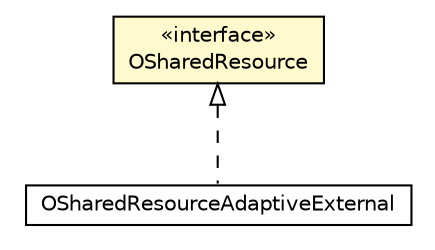 #!/usr/local/bin/dot
#
# Class diagram 
# Generated by UMLGraph version R5_6-24-gf6e263 (http://www.umlgraph.org/)
#

digraph G {
	edge [fontname="Helvetica",fontsize=10,labelfontname="Helvetica",labelfontsize=10];
	node [fontname="Helvetica",fontsize=10,shape=plaintext];
	nodesep=0.25;
	ranksep=0.5;
	// com.orientechnologies.common.concur.resource.OSharedResourceAdaptiveExternal
	c3922120 [label=<<table title="com.orientechnologies.common.concur.resource.OSharedResourceAdaptiveExternal" border="0" cellborder="1" cellspacing="0" cellpadding="2" port="p" href="./OSharedResourceAdaptiveExternal.html">
		<tr><td><table border="0" cellspacing="0" cellpadding="1">
<tr><td align="center" balign="center"> OSharedResourceAdaptiveExternal </td></tr>
		</table></td></tr>
		</table>>, URL="./OSharedResourceAdaptiveExternal.html", fontname="Helvetica", fontcolor="black", fontsize=10.0];
	// com.orientechnologies.common.concur.resource.OSharedResource
	c3922127 [label=<<table title="com.orientechnologies.common.concur.resource.OSharedResource" border="0" cellborder="1" cellspacing="0" cellpadding="2" port="p" bgcolor="lemonChiffon" href="./OSharedResource.html">
		<tr><td><table border="0" cellspacing="0" cellpadding="1">
<tr><td align="center" balign="center"> &#171;interface&#187; </td></tr>
<tr><td align="center" balign="center"> OSharedResource </td></tr>
		</table></td></tr>
		</table>>, URL="./OSharedResource.html", fontname="Helvetica", fontcolor="black", fontsize=10.0];
	//com.orientechnologies.common.concur.resource.OSharedResourceAdaptiveExternal implements com.orientechnologies.common.concur.resource.OSharedResource
	c3922127:p -> c3922120:p [dir=back,arrowtail=empty,style=dashed];
}

